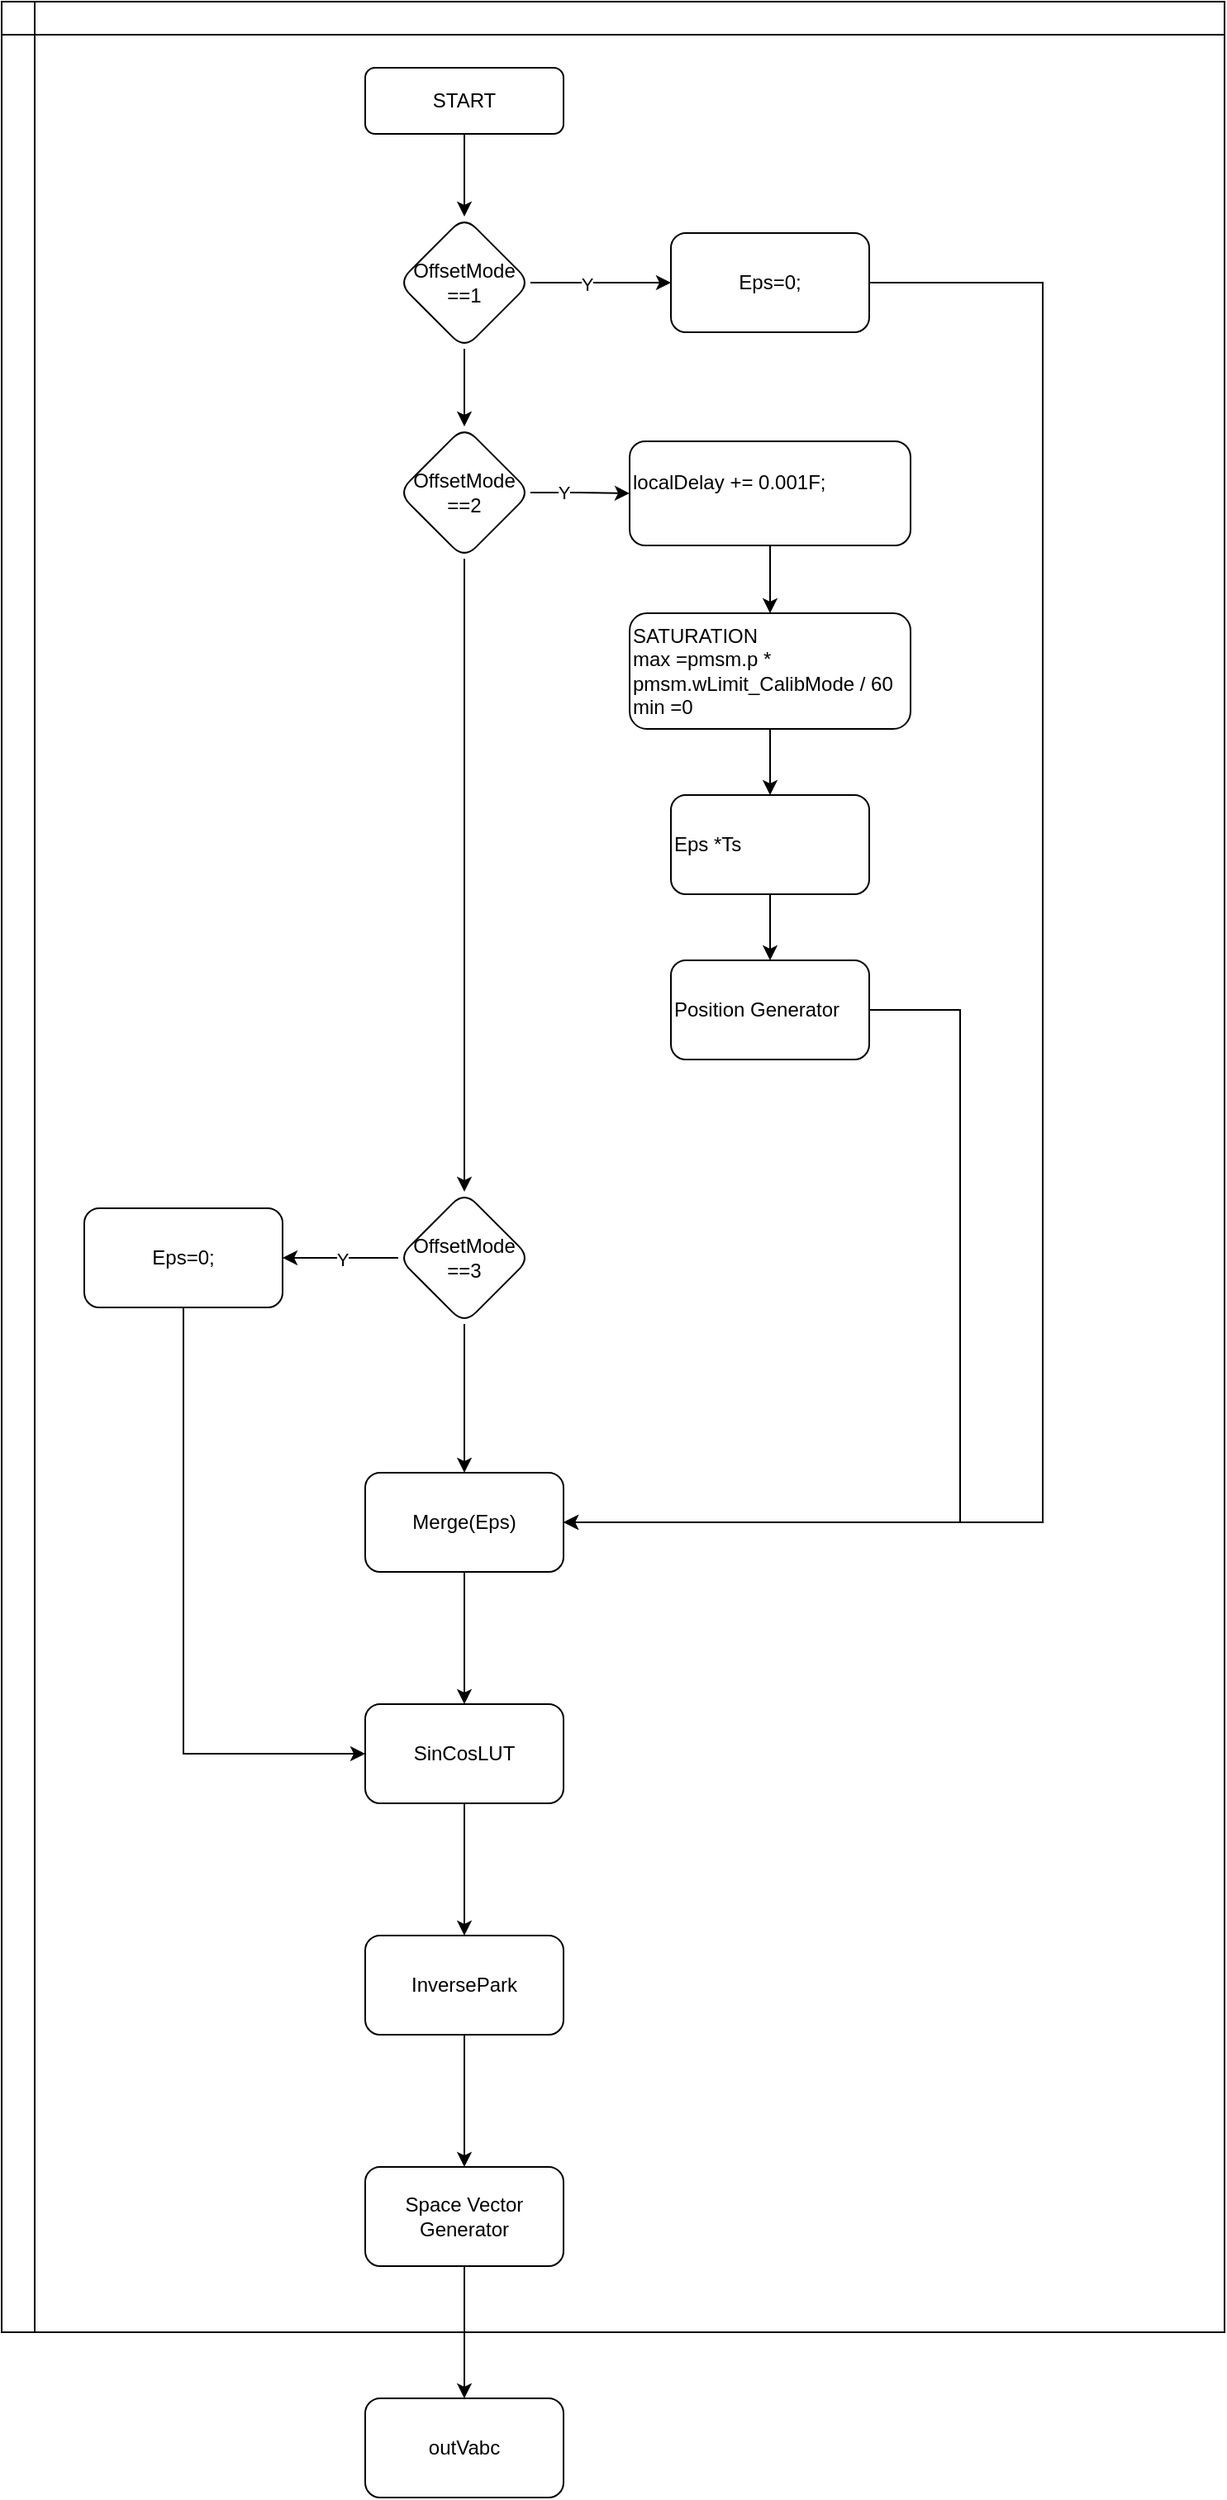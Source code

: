 <mxfile version="24.6.2" type="github">
  <diagram id="C5RBs43oDa-KdzZeNtuy" name="Page-1">
    <mxGraphModel dx="1750" dy="928" grid="1" gridSize="10" guides="1" tooltips="1" connect="1" arrows="1" fold="1" page="1" pageScale="1" pageWidth="827" pageHeight="1169" math="0" shadow="0">
      <root>
        <mxCell id="WIyWlLk6GJQsqaUBKTNV-0" />
        <mxCell id="WIyWlLk6GJQsqaUBKTNV-1" parent="WIyWlLk6GJQsqaUBKTNV-0" />
        <mxCell id="kYJ5CsMEIhsgQ8PKc22w-64" value="" style="shape=internalStorage;whiteSpace=wrap;html=1;backgroundOutline=1;" vertex="1" parent="WIyWlLk6GJQsqaUBKTNV-1">
          <mxGeometry width="740" height="1410" as="geometry" />
        </mxCell>
        <mxCell id="kYJ5CsMEIhsgQ8PKc22w-65" style="edgeStyle=orthogonalEdgeStyle;rounded=0;orthogonalLoop=1;jettySize=auto;html=1;" edge="1" parent="WIyWlLk6GJQsqaUBKTNV-1" source="WIyWlLk6GJQsqaUBKTNV-3" target="kYJ5CsMEIhsgQ8PKc22w-0">
          <mxGeometry relative="1" as="geometry" />
        </mxCell>
        <mxCell id="WIyWlLk6GJQsqaUBKTNV-3" value="START" style="rounded=1;whiteSpace=wrap;html=1;fontSize=12;glass=0;strokeWidth=1;shadow=0;" parent="WIyWlLk6GJQsqaUBKTNV-1" vertex="1">
          <mxGeometry x="220" y="40" width="120" height="40" as="geometry" />
        </mxCell>
        <mxCell id="kYJ5CsMEIhsgQ8PKc22w-15" value="" style="edgeStyle=orthogonalEdgeStyle;rounded=0;orthogonalLoop=1;jettySize=auto;html=1;" edge="1" parent="WIyWlLk6GJQsqaUBKTNV-1" source="kYJ5CsMEIhsgQ8PKc22w-0" target="kYJ5CsMEIhsgQ8PKc22w-14">
          <mxGeometry relative="1" as="geometry">
            <Array as="points">
              <mxPoint x="340" y="170" />
              <mxPoint x="340" y="170" />
            </Array>
          </mxGeometry>
        </mxCell>
        <mxCell id="kYJ5CsMEIhsgQ8PKc22w-28" value="Y" style="edgeLabel;html=1;align=center;verticalAlign=middle;resizable=0;points=[];" vertex="1" connectable="0" parent="kYJ5CsMEIhsgQ8PKc22w-15">
          <mxGeometry x="-0.207" y="-1" relative="1" as="geometry">
            <mxPoint as="offset" />
          </mxGeometry>
        </mxCell>
        <mxCell id="kYJ5CsMEIhsgQ8PKc22w-35" value="" style="edgeStyle=orthogonalEdgeStyle;rounded=0;orthogonalLoop=1;jettySize=auto;html=1;" edge="1" parent="WIyWlLk6GJQsqaUBKTNV-1" source="kYJ5CsMEIhsgQ8PKc22w-0" target="kYJ5CsMEIhsgQ8PKc22w-6">
          <mxGeometry relative="1" as="geometry" />
        </mxCell>
        <mxCell id="kYJ5CsMEIhsgQ8PKc22w-0" value="OffsetMode ==1" style="rhombus;whiteSpace=wrap;html=1;rounded=1;glass=0;strokeWidth=1;shadow=0;" vertex="1" parent="WIyWlLk6GJQsqaUBKTNV-1">
          <mxGeometry x="240" y="130" width="80" height="80" as="geometry" />
        </mxCell>
        <mxCell id="kYJ5CsMEIhsgQ8PKc22w-50" style="edgeStyle=orthogonalEdgeStyle;rounded=0;orthogonalLoop=1;jettySize=auto;html=1;" edge="1" parent="WIyWlLk6GJQsqaUBKTNV-1" source="kYJ5CsMEIhsgQ8PKc22w-2" target="kYJ5CsMEIhsgQ8PKc22w-49">
          <mxGeometry relative="1" as="geometry" />
        </mxCell>
        <mxCell id="kYJ5CsMEIhsgQ8PKc22w-51" value="Y" style="edgeLabel;html=1;align=center;verticalAlign=middle;resizable=0;points=[];" vertex="1" connectable="0" parent="kYJ5CsMEIhsgQ8PKc22w-50">
          <mxGeometry x="-0.032" y="1" relative="1" as="geometry">
            <mxPoint as="offset" />
          </mxGeometry>
        </mxCell>
        <mxCell id="kYJ5CsMEIhsgQ8PKc22w-53" value="" style="edgeStyle=orthogonalEdgeStyle;rounded=0;orthogonalLoop=1;jettySize=auto;html=1;" edge="1" parent="WIyWlLk6GJQsqaUBKTNV-1" source="kYJ5CsMEIhsgQ8PKc22w-2" target="kYJ5CsMEIhsgQ8PKc22w-52">
          <mxGeometry relative="1" as="geometry" />
        </mxCell>
        <mxCell id="kYJ5CsMEIhsgQ8PKc22w-2" value="OffsetMode ==3" style="rhombus;whiteSpace=wrap;html=1;rounded=1;glass=0;strokeWidth=1;shadow=0;" vertex="1" parent="WIyWlLk6GJQsqaUBKTNV-1">
          <mxGeometry x="240" y="720" width="80" height="80" as="geometry" />
        </mxCell>
        <mxCell id="kYJ5CsMEIhsgQ8PKc22w-10" value="" style="edgeStyle=orthogonalEdgeStyle;rounded=0;orthogonalLoop=1;jettySize=auto;html=1;" edge="1" parent="WIyWlLk6GJQsqaUBKTNV-1" source="kYJ5CsMEIhsgQ8PKc22w-6" target="kYJ5CsMEIhsgQ8PKc22w-9">
          <mxGeometry relative="1" as="geometry" />
        </mxCell>
        <mxCell id="kYJ5CsMEIhsgQ8PKc22w-27" value="Y" style="edgeLabel;html=1;align=center;verticalAlign=middle;resizable=0;points=[];" vertex="1" connectable="0" parent="kYJ5CsMEIhsgQ8PKc22w-10">
          <mxGeometry x="-0.34" relative="1" as="geometry">
            <mxPoint as="offset" />
          </mxGeometry>
        </mxCell>
        <mxCell id="kYJ5CsMEIhsgQ8PKc22w-36" value="" style="edgeStyle=orthogonalEdgeStyle;rounded=0;orthogonalLoop=1;jettySize=auto;html=1;" edge="1" parent="WIyWlLk6GJQsqaUBKTNV-1" source="kYJ5CsMEIhsgQ8PKc22w-6" target="kYJ5CsMEIhsgQ8PKc22w-2">
          <mxGeometry relative="1" as="geometry" />
        </mxCell>
        <mxCell id="kYJ5CsMEIhsgQ8PKc22w-6" value="OffsetMode ==2" style="rhombus;whiteSpace=wrap;html=1;rounded=1;glass=0;strokeWidth=1;shadow=0;" vertex="1" parent="WIyWlLk6GJQsqaUBKTNV-1">
          <mxGeometry x="240" y="257" width="80" height="80" as="geometry" />
        </mxCell>
        <mxCell id="kYJ5CsMEIhsgQ8PKc22w-40" value="" style="edgeStyle=orthogonalEdgeStyle;rounded=0;orthogonalLoop=1;jettySize=auto;html=1;" edge="1" parent="WIyWlLk6GJQsqaUBKTNV-1" source="kYJ5CsMEIhsgQ8PKc22w-9" target="kYJ5CsMEIhsgQ8PKc22w-39">
          <mxGeometry relative="1" as="geometry" />
        </mxCell>
        <mxCell id="kYJ5CsMEIhsgQ8PKc22w-9" value="localDelay += 0.001F;&lt;div&gt;&lt;br&gt;&lt;/div&gt;" style="whiteSpace=wrap;html=1;rounded=1;glass=0;strokeWidth=1;shadow=0;align=left;" vertex="1" parent="WIyWlLk6GJQsqaUBKTNV-1">
          <mxGeometry x="380" y="266" width="170" height="63" as="geometry" />
        </mxCell>
        <mxCell id="kYJ5CsMEIhsgQ8PKc22w-47" style="edgeStyle=orthogonalEdgeStyle;rounded=0;orthogonalLoop=1;jettySize=auto;html=1;entryX=1;entryY=0.5;entryDx=0;entryDy=0;" edge="1" parent="WIyWlLk6GJQsqaUBKTNV-1" source="kYJ5CsMEIhsgQ8PKc22w-14" target="kYJ5CsMEIhsgQ8PKc22w-52">
          <mxGeometry relative="1" as="geometry">
            <mxPoint x="665" y="580" as="targetPoint" />
            <Array as="points">
              <mxPoint x="630" y="170" />
              <mxPoint x="630" y="920" />
            </Array>
          </mxGeometry>
        </mxCell>
        <mxCell id="kYJ5CsMEIhsgQ8PKc22w-14" value="Eps=0;" style="whiteSpace=wrap;html=1;rounded=1;glass=0;strokeWidth=1;shadow=0;" vertex="1" parent="WIyWlLk6GJQsqaUBKTNV-1">
          <mxGeometry x="405" y="140" width="120" height="60" as="geometry" />
        </mxCell>
        <mxCell id="kYJ5CsMEIhsgQ8PKc22w-42" value="" style="edgeStyle=orthogonalEdgeStyle;rounded=0;orthogonalLoop=1;jettySize=auto;html=1;" edge="1" parent="WIyWlLk6GJQsqaUBKTNV-1" source="kYJ5CsMEIhsgQ8PKc22w-39" target="kYJ5CsMEIhsgQ8PKc22w-41">
          <mxGeometry relative="1" as="geometry" />
        </mxCell>
        <mxCell id="kYJ5CsMEIhsgQ8PKc22w-39" value="&lt;div&gt;SATURATION&lt;/div&gt;max =pmsm.p * pmsm.wLimit_CalibMode / 60&lt;div&gt;min =0&lt;/div&gt;" style="whiteSpace=wrap;html=1;rounded=1;glass=0;strokeWidth=1;shadow=0;align=left;" vertex="1" parent="WIyWlLk6GJQsqaUBKTNV-1">
          <mxGeometry x="380" y="370" width="170" height="70" as="geometry" />
        </mxCell>
        <mxCell id="kYJ5CsMEIhsgQ8PKc22w-44" value="" style="edgeStyle=orthogonalEdgeStyle;rounded=0;orthogonalLoop=1;jettySize=auto;html=1;" edge="1" parent="WIyWlLk6GJQsqaUBKTNV-1" source="kYJ5CsMEIhsgQ8PKc22w-41" target="kYJ5CsMEIhsgQ8PKc22w-43">
          <mxGeometry relative="1" as="geometry" />
        </mxCell>
        <mxCell id="kYJ5CsMEIhsgQ8PKc22w-41" value="Eps *Ts" style="whiteSpace=wrap;html=1;align=left;rounded=1;glass=0;strokeWidth=1;shadow=0;" vertex="1" parent="WIyWlLk6GJQsqaUBKTNV-1">
          <mxGeometry x="405" y="480" width="120" height="60" as="geometry" />
        </mxCell>
        <mxCell id="kYJ5CsMEIhsgQ8PKc22w-46" value="" style="edgeStyle=orthogonalEdgeStyle;rounded=0;orthogonalLoop=1;jettySize=auto;html=1;entryX=1;entryY=0.5;entryDx=0;entryDy=0;" edge="1" parent="WIyWlLk6GJQsqaUBKTNV-1" source="kYJ5CsMEIhsgQ8PKc22w-43" target="kYJ5CsMEIhsgQ8PKc22w-52">
          <mxGeometry relative="1" as="geometry">
            <mxPoint x="605" y="610" as="targetPoint" />
            <Array as="points">
              <mxPoint x="580" y="610" />
              <mxPoint x="580" y="920" />
            </Array>
          </mxGeometry>
        </mxCell>
        <mxCell id="kYJ5CsMEIhsgQ8PKc22w-43" value="Position Generator" style="whiteSpace=wrap;html=1;align=left;rounded=1;glass=0;strokeWidth=1;shadow=0;" vertex="1" parent="WIyWlLk6GJQsqaUBKTNV-1">
          <mxGeometry x="405" y="580" width="120" height="60" as="geometry" />
        </mxCell>
        <mxCell id="kYJ5CsMEIhsgQ8PKc22w-56" style="edgeStyle=orthogonalEdgeStyle;rounded=0;orthogonalLoop=1;jettySize=auto;html=1;entryX=0;entryY=0.5;entryDx=0;entryDy=0;" edge="1" parent="WIyWlLk6GJQsqaUBKTNV-1" source="kYJ5CsMEIhsgQ8PKc22w-49" target="kYJ5CsMEIhsgQ8PKc22w-54">
          <mxGeometry relative="1" as="geometry">
            <Array as="points">
              <mxPoint x="110" y="1060" />
            </Array>
          </mxGeometry>
        </mxCell>
        <mxCell id="kYJ5CsMEIhsgQ8PKc22w-49" value="Eps=0;" style="whiteSpace=wrap;html=1;rounded=1;glass=0;strokeWidth=1;shadow=0;" vertex="1" parent="WIyWlLk6GJQsqaUBKTNV-1">
          <mxGeometry x="50" y="730" width="120" height="60" as="geometry" />
        </mxCell>
        <mxCell id="kYJ5CsMEIhsgQ8PKc22w-55" value="" style="edgeStyle=orthogonalEdgeStyle;rounded=0;orthogonalLoop=1;jettySize=auto;html=1;" edge="1" parent="WIyWlLk6GJQsqaUBKTNV-1" source="kYJ5CsMEIhsgQ8PKc22w-52" target="kYJ5CsMEIhsgQ8PKc22w-54">
          <mxGeometry relative="1" as="geometry" />
        </mxCell>
        <mxCell id="kYJ5CsMEIhsgQ8PKc22w-52" value="Merge(Eps)" style="whiteSpace=wrap;html=1;rounded=1;glass=0;strokeWidth=1;shadow=0;" vertex="1" parent="WIyWlLk6GJQsqaUBKTNV-1">
          <mxGeometry x="220" y="890" width="120" height="60" as="geometry" />
        </mxCell>
        <mxCell id="kYJ5CsMEIhsgQ8PKc22w-58" value="" style="edgeStyle=orthogonalEdgeStyle;rounded=0;orthogonalLoop=1;jettySize=auto;html=1;" edge="1" parent="WIyWlLk6GJQsqaUBKTNV-1" source="kYJ5CsMEIhsgQ8PKc22w-54" target="kYJ5CsMEIhsgQ8PKc22w-57">
          <mxGeometry relative="1" as="geometry" />
        </mxCell>
        <mxCell id="kYJ5CsMEIhsgQ8PKc22w-54" value="SinCosLUT" style="whiteSpace=wrap;html=1;rounded=1;glass=0;strokeWidth=1;shadow=0;" vertex="1" parent="WIyWlLk6GJQsqaUBKTNV-1">
          <mxGeometry x="220" y="1030" width="120" height="60" as="geometry" />
        </mxCell>
        <mxCell id="kYJ5CsMEIhsgQ8PKc22w-60" value="" style="edgeStyle=orthogonalEdgeStyle;rounded=0;orthogonalLoop=1;jettySize=auto;html=1;" edge="1" parent="WIyWlLk6GJQsqaUBKTNV-1" source="kYJ5CsMEIhsgQ8PKc22w-57" target="kYJ5CsMEIhsgQ8PKc22w-59">
          <mxGeometry relative="1" as="geometry" />
        </mxCell>
        <mxCell id="kYJ5CsMEIhsgQ8PKc22w-57" value="InversePark" style="whiteSpace=wrap;html=1;rounded=1;glass=0;strokeWidth=1;shadow=0;" vertex="1" parent="WIyWlLk6GJQsqaUBKTNV-1">
          <mxGeometry x="220" y="1170" width="120" height="60" as="geometry" />
        </mxCell>
        <mxCell id="kYJ5CsMEIhsgQ8PKc22w-62" value="" style="edgeStyle=orthogonalEdgeStyle;rounded=0;orthogonalLoop=1;jettySize=auto;html=1;" edge="1" parent="WIyWlLk6GJQsqaUBKTNV-1" source="kYJ5CsMEIhsgQ8PKc22w-59" target="kYJ5CsMEIhsgQ8PKc22w-61">
          <mxGeometry relative="1" as="geometry" />
        </mxCell>
        <mxCell id="kYJ5CsMEIhsgQ8PKc22w-59" value="Space Vector Generator" style="whiteSpace=wrap;html=1;rounded=1;glass=0;strokeWidth=1;shadow=0;" vertex="1" parent="WIyWlLk6GJQsqaUBKTNV-1">
          <mxGeometry x="220" y="1310" width="120" height="60" as="geometry" />
        </mxCell>
        <mxCell id="kYJ5CsMEIhsgQ8PKc22w-61" value="outVabc" style="whiteSpace=wrap;html=1;rounded=1;glass=0;strokeWidth=1;shadow=0;" vertex="1" parent="WIyWlLk6GJQsqaUBKTNV-1">
          <mxGeometry x="220" y="1450" width="120" height="60" as="geometry" />
        </mxCell>
      </root>
    </mxGraphModel>
  </diagram>
</mxfile>
